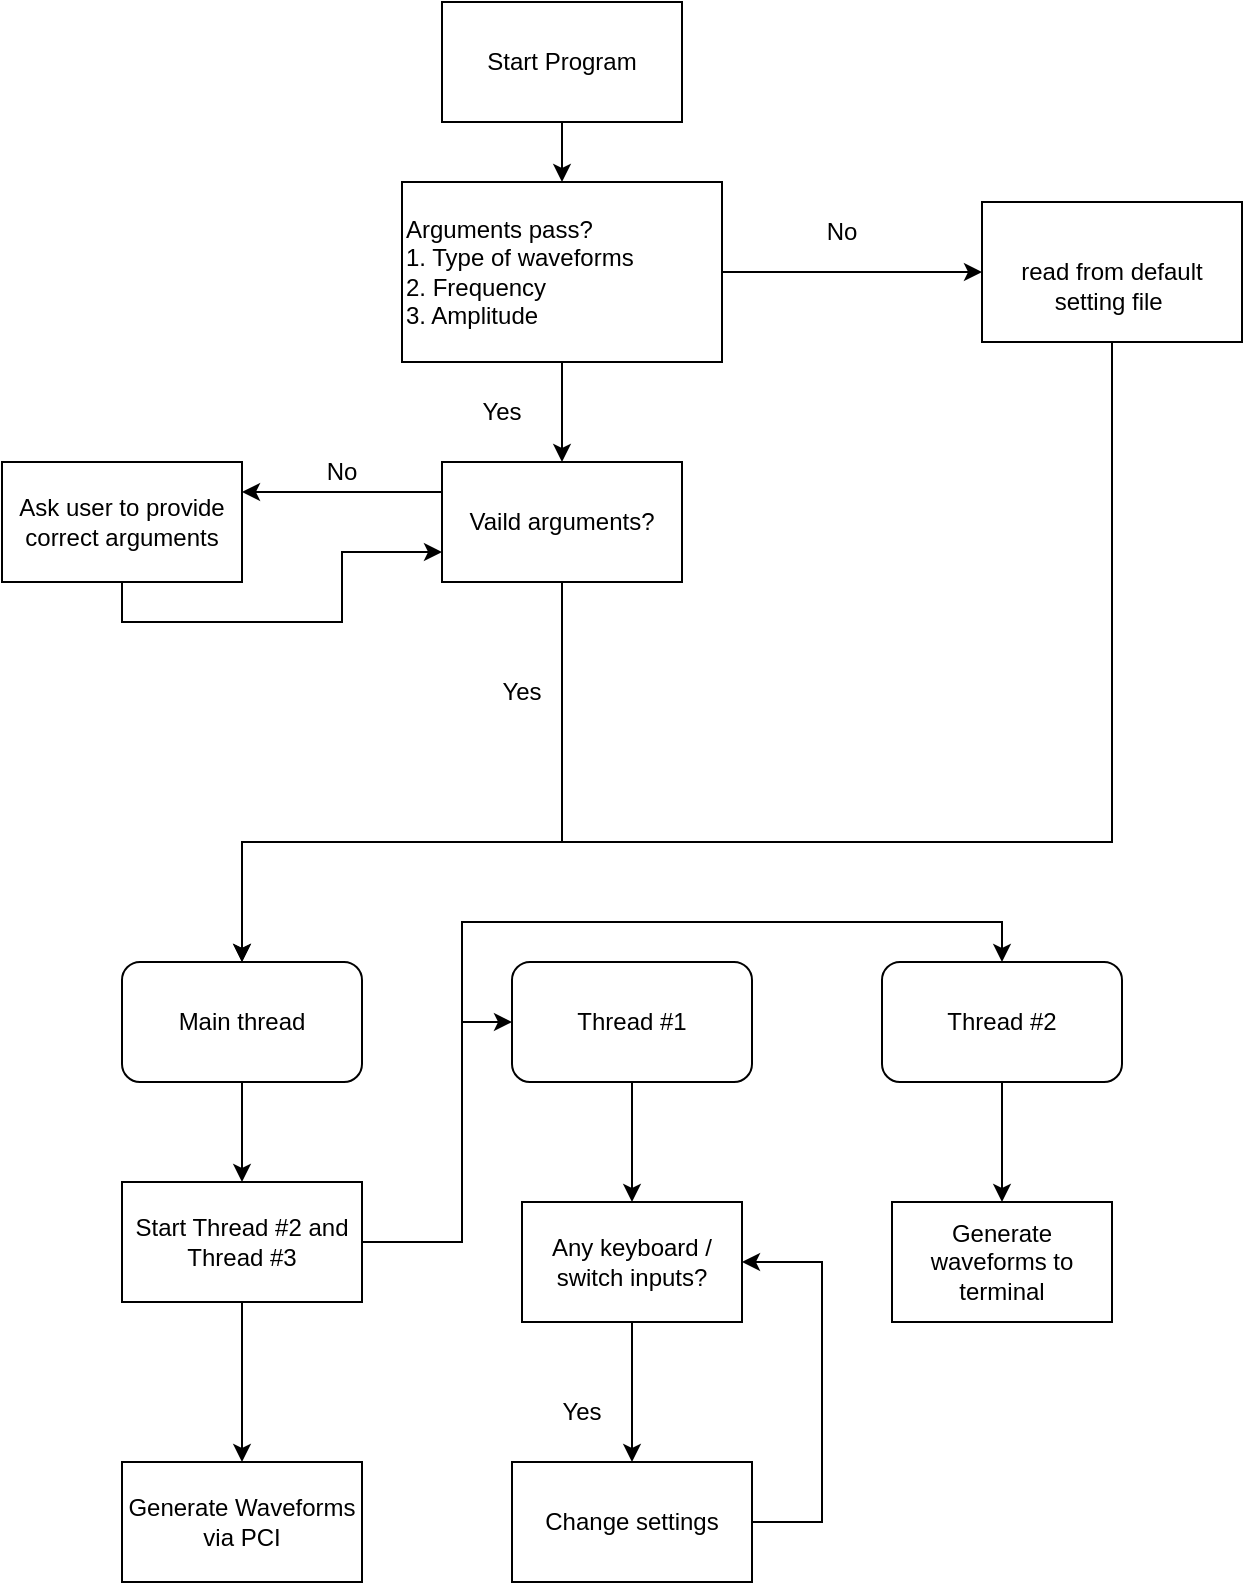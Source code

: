 <mxfile>
    <diagram id="vgSxF8sJhm8RB8RjVD5X" name="Page-1">
        <mxGraphModel dx="1023" dy="535" grid="1" gridSize="10" guides="1" tooltips="1" connect="1" arrows="1" fold="1" page="1" pageScale="1" pageWidth="850" pageHeight="1100" math="0" shadow="0">
            <root>
                <mxCell id="0"/>
                <mxCell id="1" parent="0"/>
                <mxCell id="fsrRaDV_KTPfm6xV9c6i-3" style="edgeStyle=orthogonalEdgeStyle;rounded=0;orthogonalLoop=1;jettySize=auto;html=1;exitX=0.5;exitY=1;exitDx=0;exitDy=0;entryX=0.5;entryY=0;entryDx=0;entryDy=0;" parent="1" source="fsrRaDV_KTPfm6xV9c6i-1" target="fsrRaDV_KTPfm6xV9c6i-2" edge="1">
                    <mxGeometry relative="1" as="geometry"/>
                </mxCell>
                <mxCell id="fsrRaDV_KTPfm6xV9c6i-1" value="Start Program" style="rounded=0;whiteSpace=wrap;html=1;" parent="1" vertex="1">
                    <mxGeometry x="310" y="50" width="120" height="60" as="geometry"/>
                </mxCell>
                <mxCell id="fsrRaDV_KTPfm6xV9c6i-6" style="edgeStyle=orthogonalEdgeStyle;rounded=0;orthogonalLoop=1;jettySize=auto;html=1;exitX=1;exitY=0.5;exitDx=0;exitDy=0;" parent="1" source="fsrRaDV_KTPfm6xV9c6i-2" edge="1">
                    <mxGeometry relative="1" as="geometry">
                        <mxPoint x="580" y="185" as="targetPoint"/>
                    </mxGeometry>
                </mxCell>
                <mxCell id="fsrRaDV_KTPfm6xV9c6i-35" style="edgeStyle=orthogonalEdgeStyle;rounded=0;orthogonalLoop=1;jettySize=auto;html=1;exitX=0.5;exitY=1;exitDx=0;exitDy=0;entryX=0.5;entryY=0;entryDx=0;entryDy=0;" parent="1" source="fsrRaDV_KTPfm6xV9c6i-2" target="fsrRaDV_KTPfm6xV9c6i-32" edge="1">
                    <mxGeometry relative="1" as="geometry"/>
                </mxCell>
                <mxCell id="fsrRaDV_KTPfm6xV9c6i-2" value="&lt;span&gt;Arguments pass?&lt;/span&gt;&lt;br&gt;&lt;span&gt;1. Type of waveforms&lt;/span&gt;&lt;br&gt;&lt;span&gt;2. Frequency&lt;/span&gt;&lt;br&gt;&lt;span&gt;3. Amplitude&lt;/span&gt;" style="rounded=0;whiteSpace=wrap;html=1;align=left;" parent="1" vertex="1">
                    <mxGeometry x="290" y="140" width="160" height="90" as="geometry"/>
                </mxCell>
                <mxCell id="fsrRaDV_KTPfm6xV9c6i-16" style="edgeStyle=orthogonalEdgeStyle;rounded=0;orthogonalLoop=1;jettySize=auto;html=1;exitX=0.5;exitY=1;exitDx=0;exitDy=0;entryX=0.5;entryY=0;entryDx=0;entryDy=0;" parent="1" source="fsrRaDV_KTPfm6xV9c6i-5" target="fsrRaDV_KTPfm6xV9c6i-14" edge="1">
                    <mxGeometry relative="1" as="geometry">
                        <Array as="points">
                            <mxPoint x="645" y="470"/>
                            <mxPoint x="210" y="470"/>
                        </Array>
                    </mxGeometry>
                </mxCell>
                <mxCell id="fsrRaDV_KTPfm6xV9c6i-5" value="&lt;br&gt;read from default setting file&amp;nbsp;" style="rounded=0;whiteSpace=wrap;html=1;align=center;" parent="1" vertex="1">
                    <mxGeometry x="580" y="150" width="130" height="70" as="geometry"/>
                </mxCell>
                <mxCell id="fsrRaDV_KTPfm6xV9c6i-7" value="No" style="text;html=1;strokeColor=none;fillColor=none;align=center;verticalAlign=middle;whiteSpace=wrap;rounded=0;" parent="1" vertex="1">
                    <mxGeometry x="480" y="150" width="60" height="30" as="geometry"/>
                </mxCell>
                <mxCell id="fsrRaDV_KTPfm6xV9c6i-13" value="Generate Waveforms via PCI" style="rounded=0;whiteSpace=wrap;html=1;align=center;" parent="1" vertex="1">
                    <mxGeometry x="150" y="780" width="120" height="60" as="geometry"/>
                </mxCell>
                <mxCell id="fsrRaDV_KTPfm6xV9c6i-20" style="edgeStyle=orthogonalEdgeStyle;rounded=0;orthogonalLoop=1;jettySize=auto;html=1;exitX=0.5;exitY=1;exitDx=0;exitDy=0;entryX=0.5;entryY=0;entryDx=0;entryDy=0;" parent="1" source="fsrRaDV_KTPfm6xV9c6i-14" target="fsrRaDV_KTPfm6xV9c6i-19" edge="1">
                    <mxGeometry relative="1" as="geometry"/>
                </mxCell>
                <mxCell id="fsrRaDV_KTPfm6xV9c6i-14" value="Main thread" style="rounded=1;whiteSpace=wrap;html=1;align=center;" parent="1" vertex="1">
                    <mxGeometry x="150" y="530" width="120" height="60" as="geometry"/>
                </mxCell>
                <mxCell id="fsrRaDV_KTPfm6xV9c6i-22" style="edgeStyle=orthogonalEdgeStyle;rounded=0;orthogonalLoop=1;jettySize=auto;html=1;exitX=0.5;exitY=1;exitDx=0;exitDy=0;entryX=0.5;entryY=0;entryDx=0;entryDy=0;" parent="1" source="fsrRaDV_KTPfm6xV9c6i-19" target="fsrRaDV_KTPfm6xV9c6i-13" edge="1">
                    <mxGeometry relative="1" as="geometry"/>
                </mxCell>
                <mxCell id="fsrRaDV_KTPfm6xV9c6i-26" style="edgeStyle=orthogonalEdgeStyle;rounded=0;orthogonalLoop=1;jettySize=auto;html=1;exitX=1;exitY=0.5;exitDx=0;exitDy=0;entryX=0;entryY=0.5;entryDx=0;entryDy=0;" parent="1" source="fsrRaDV_KTPfm6xV9c6i-19" target="fsrRaDV_KTPfm6xV9c6i-25" edge="1">
                    <mxGeometry relative="1" as="geometry">
                        <mxPoint x="450" y="570" as="targetPoint"/>
                        <Array as="points">
                            <mxPoint x="320" y="670"/>
                            <mxPoint x="320" y="560"/>
                        </Array>
                    </mxGeometry>
                </mxCell>
                <mxCell id="3" style="edgeStyle=orthogonalEdgeStyle;rounded=0;orthogonalLoop=1;jettySize=auto;html=1;exitX=1;exitY=0.5;exitDx=0;exitDy=0;entryX=0.5;entryY=0;entryDx=0;entryDy=0;" parent="1" source="fsrRaDV_KTPfm6xV9c6i-19" target="2" edge="1">
                    <mxGeometry relative="1" as="geometry">
                        <Array as="points">
                            <mxPoint x="320" y="670"/>
                            <mxPoint x="320" y="510"/>
                            <mxPoint x="590" y="510"/>
                        </Array>
                    </mxGeometry>
                </mxCell>
                <mxCell id="fsrRaDV_KTPfm6xV9c6i-19" value="Start Thread #2 and Thread #3" style="rounded=0;whiteSpace=wrap;html=1;align=center;" parent="1" vertex="1">
                    <mxGeometry x="150" y="640" width="120" height="60" as="geometry"/>
                </mxCell>
                <mxCell id="fsrRaDV_KTPfm6xV9c6i-24" style="edgeStyle=orthogonalEdgeStyle;rounded=0;orthogonalLoop=1;jettySize=auto;html=1;exitX=0.5;exitY=1;exitDx=0;exitDy=0;entryX=0.5;entryY=0;entryDx=0;entryDy=0;" parent="1" source="fsrRaDV_KTPfm6xV9c6i-23" target="fsrRaDV_KTPfm6xV9c6i-28" edge="1">
                    <mxGeometry relative="1" as="geometry">
                        <mxPoint x="405" y="790" as="targetPoint"/>
                    </mxGeometry>
                </mxCell>
                <mxCell id="fsrRaDV_KTPfm6xV9c6i-23" value="Any keyboard / switch inputs?" style="rounded=0;whiteSpace=wrap;html=1;align=center;" parent="1" vertex="1">
                    <mxGeometry x="350" y="650" width="110" height="60" as="geometry"/>
                </mxCell>
                <mxCell id="fsrRaDV_KTPfm6xV9c6i-27" style="edgeStyle=orthogonalEdgeStyle;rounded=0;orthogonalLoop=1;jettySize=auto;html=1;exitX=0.5;exitY=1;exitDx=0;exitDy=0;entryX=0.5;entryY=0;entryDx=0;entryDy=0;" parent="1" source="fsrRaDV_KTPfm6xV9c6i-25" target="fsrRaDV_KTPfm6xV9c6i-23" edge="1">
                    <mxGeometry relative="1" as="geometry"/>
                </mxCell>
                <mxCell id="fsrRaDV_KTPfm6xV9c6i-25" value="Thread #1" style="rounded=1;whiteSpace=wrap;html=1;align=center;" parent="1" vertex="1">
                    <mxGeometry x="345" y="530" width="120" height="60" as="geometry"/>
                </mxCell>
                <mxCell id="fsrRaDV_KTPfm6xV9c6i-42" style="edgeStyle=orthogonalEdgeStyle;rounded=0;orthogonalLoop=1;jettySize=auto;html=1;exitX=1;exitY=0.5;exitDx=0;exitDy=0;entryX=1;entryY=0.5;entryDx=0;entryDy=0;" parent="1" source="fsrRaDV_KTPfm6xV9c6i-28" target="fsrRaDV_KTPfm6xV9c6i-23" edge="1">
                    <mxGeometry relative="1" as="geometry">
                        <Array as="points">
                            <mxPoint x="500" y="810"/>
                            <mxPoint x="500" y="680"/>
                        </Array>
                    </mxGeometry>
                </mxCell>
                <mxCell id="fsrRaDV_KTPfm6xV9c6i-28" value="Change settings" style="rounded=0;whiteSpace=wrap;html=1;align=center;" parent="1" vertex="1">
                    <mxGeometry x="345" y="780" width="120" height="60" as="geometry"/>
                </mxCell>
                <mxCell id="fsrRaDV_KTPfm6xV9c6i-29" value="Yes" style="text;html=1;strokeColor=none;fillColor=none;align=center;verticalAlign=middle;whiteSpace=wrap;rounded=0;" parent="1" vertex="1">
                    <mxGeometry x="310" y="240" width="60" height="30" as="geometry"/>
                </mxCell>
                <mxCell id="fsrRaDV_KTPfm6xV9c6i-36" style="edgeStyle=orthogonalEdgeStyle;rounded=0;orthogonalLoop=1;jettySize=auto;html=1;exitX=0;exitY=0.25;exitDx=0;exitDy=0;entryX=1;entryY=0.25;entryDx=0;entryDy=0;" parent="1" source="fsrRaDV_KTPfm6xV9c6i-32" target="fsrRaDV_KTPfm6xV9c6i-38" edge="1">
                    <mxGeometry relative="1" as="geometry">
                        <mxPoint x="220" y="310" as="targetPoint"/>
                    </mxGeometry>
                </mxCell>
                <mxCell id="fsrRaDV_KTPfm6xV9c6i-37" style="edgeStyle=orthogonalEdgeStyle;rounded=0;orthogonalLoop=1;jettySize=auto;html=1;exitX=0.5;exitY=1;exitDx=0;exitDy=0;entryX=0.5;entryY=0;entryDx=0;entryDy=0;" parent="1" source="fsrRaDV_KTPfm6xV9c6i-32" target="fsrRaDV_KTPfm6xV9c6i-14" edge="1">
                    <mxGeometry relative="1" as="geometry">
                        <Array as="points">
                            <mxPoint x="370" y="470"/>
                            <mxPoint x="210" y="470"/>
                        </Array>
                    </mxGeometry>
                </mxCell>
                <mxCell id="fsrRaDV_KTPfm6xV9c6i-32" value="Vaild arguments?" style="rounded=0;whiteSpace=wrap;html=1;align=center;" parent="1" vertex="1">
                    <mxGeometry x="310" y="280" width="120" height="60" as="geometry"/>
                </mxCell>
                <mxCell id="fsrRaDV_KTPfm6xV9c6i-40" style="edgeStyle=orthogonalEdgeStyle;rounded=0;orthogonalLoop=1;jettySize=auto;html=1;exitX=0.5;exitY=1;exitDx=0;exitDy=0;entryX=0;entryY=0.75;entryDx=0;entryDy=0;" parent="1" source="fsrRaDV_KTPfm6xV9c6i-38" target="fsrRaDV_KTPfm6xV9c6i-32" edge="1">
                    <mxGeometry relative="1" as="geometry"/>
                </mxCell>
                <mxCell id="fsrRaDV_KTPfm6xV9c6i-38" value="Ask user to provide correct arguments" style="rounded=0;whiteSpace=wrap;html=1;align=center;" parent="1" vertex="1">
                    <mxGeometry x="90" y="280" width="120" height="60" as="geometry"/>
                </mxCell>
                <mxCell id="fsrRaDV_KTPfm6xV9c6i-39" value="Yes" style="text;html=1;strokeColor=none;fillColor=none;align=center;verticalAlign=middle;whiteSpace=wrap;rounded=0;" parent="1" vertex="1">
                    <mxGeometry x="320" y="380" width="60" height="30" as="geometry"/>
                </mxCell>
                <mxCell id="fsrRaDV_KTPfm6xV9c6i-41" value="No" style="text;html=1;strokeColor=none;fillColor=none;align=center;verticalAlign=middle;whiteSpace=wrap;rounded=0;" parent="1" vertex="1">
                    <mxGeometry x="230" y="270" width="60" height="30" as="geometry"/>
                </mxCell>
                <mxCell id="4" style="edgeStyle=orthogonalEdgeStyle;rounded=0;orthogonalLoop=1;jettySize=auto;html=1;exitX=0.5;exitY=1;exitDx=0;exitDy=0;entryX=0.5;entryY=0;entryDx=0;entryDy=0;" parent="1" source="2" target="5" edge="1">
                    <mxGeometry relative="1" as="geometry">
                        <mxPoint x="590.207" y="640" as="targetPoint"/>
                    </mxGeometry>
                </mxCell>
                <mxCell id="2" value="Thread #2" style="rounded=1;whiteSpace=wrap;html=1;align=center;" parent="1" vertex="1">
                    <mxGeometry x="530" y="530" width="120" height="60" as="geometry"/>
                </mxCell>
                <mxCell id="5" value="Generate waveforms to terminal" style="rounded=0;whiteSpace=wrap;html=1;align=center;" parent="1" vertex="1">
                    <mxGeometry x="535" y="650" width="110" height="60" as="geometry"/>
                </mxCell>
                <mxCell id="7" value="Yes" style="text;html=1;strokeColor=none;fillColor=none;align=center;verticalAlign=middle;whiteSpace=wrap;rounded=0;" parent="1" vertex="1">
                    <mxGeometry x="350" y="740" width="60" height="30" as="geometry"/>
                </mxCell>
            </root>
        </mxGraphModel>
    </diagram>
</mxfile>